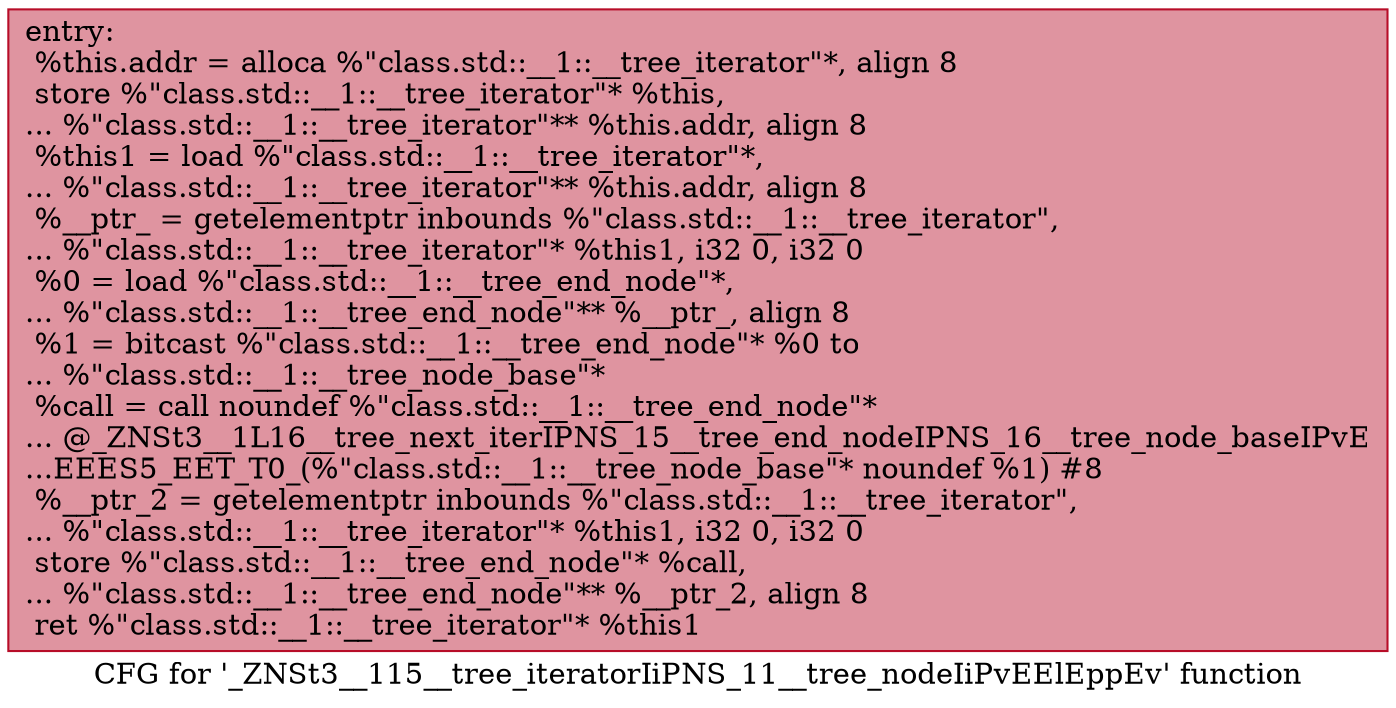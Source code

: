 digraph "CFG for '_ZNSt3__115__tree_iteratorIiPNS_11__tree_nodeIiPvEElEppEv' function" {
	label="CFG for '_ZNSt3__115__tree_iteratorIiPNS_11__tree_nodeIiPvEElEppEv' function";

	Node0x600002559d40 [shape=record,color="#b70d28ff", style=filled, fillcolor="#b70d2870",label="{entry:\l  %this.addr = alloca %\"class.std::__1::__tree_iterator\"*, align 8\l  store %\"class.std::__1::__tree_iterator\"* %this,\l... %\"class.std::__1::__tree_iterator\"** %this.addr, align 8\l  %this1 = load %\"class.std::__1::__tree_iterator\"*,\l... %\"class.std::__1::__tree_iterator\"** %this.addr, align 8\l  %__ptr_ = getelementptr inbounds %\"class.std::__1::__tree_iterator\",\l... %\"class.std::__1::__tree_iterator\"* %this1, i32 0, i32 0\l  %0 = load %\"class.std::__1::__tree_end_node\"*,\l... %\"class.std::__1::__tree_end_node\"** %__ptr_, align 8\l  %1 = bitcast %\"class.std::__1::__tree_end_node\"* %0 to\l... %\"class.std::__1::__tree_node_base\"*\l  %call = call noundef %\"class.std::__1::__tree_end_node\"*\l... @_ZNSt3__1L16__tree_next_iterIPNS_15__tree_end_nodeIPNS_16__tree_node_baseIPvE\l...EEES5_EET_T0_(%\"class.std::__1::__tree_node_base\"* noundef %1) #8\l  %__ptr_2 = getelementptr inbounds %\"class.std::__1::__tree_iterator\",\l... %\"class.std::__1::__tree_iterator\"* %this1, i32 0, i32 0\l  store %\"class.std::__1::__tree_end_node\"* %call,\l... %\"class.std::__1::__tree_end_node\"** %__ptr_2, align 8\l  ret %\"class.std::__1::__tree_iterator\"* %this1\l}"];
}
